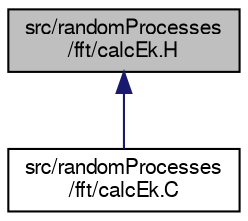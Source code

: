 digraph "src/randomProcesses/fft/calcEk.H"
{
  bgcolor="transparent";
  edge [fontname="FreeSans",fontsize="10",labelfontname="FreeSans",labelfontsize="10"];
  node [fontname="FreeSans",fontsize="10",shape=record];
  Node59 [label="src/randomProcesses\l/fft/calcEk.H",height=0.2,width=0.4,color="black", fillcolor="grey75", style="filled", fontcolor="black"];
  Node59 -> Node60 [dir="back",color="midnightblue",fontsize="10",style="solid",fontname="FreeSans"];
  Node60 [label="src/randomProcesses\l/fft/calcEk.C",height=0.2,width=0.4,color="black",URL="$a13967.html"];
}
